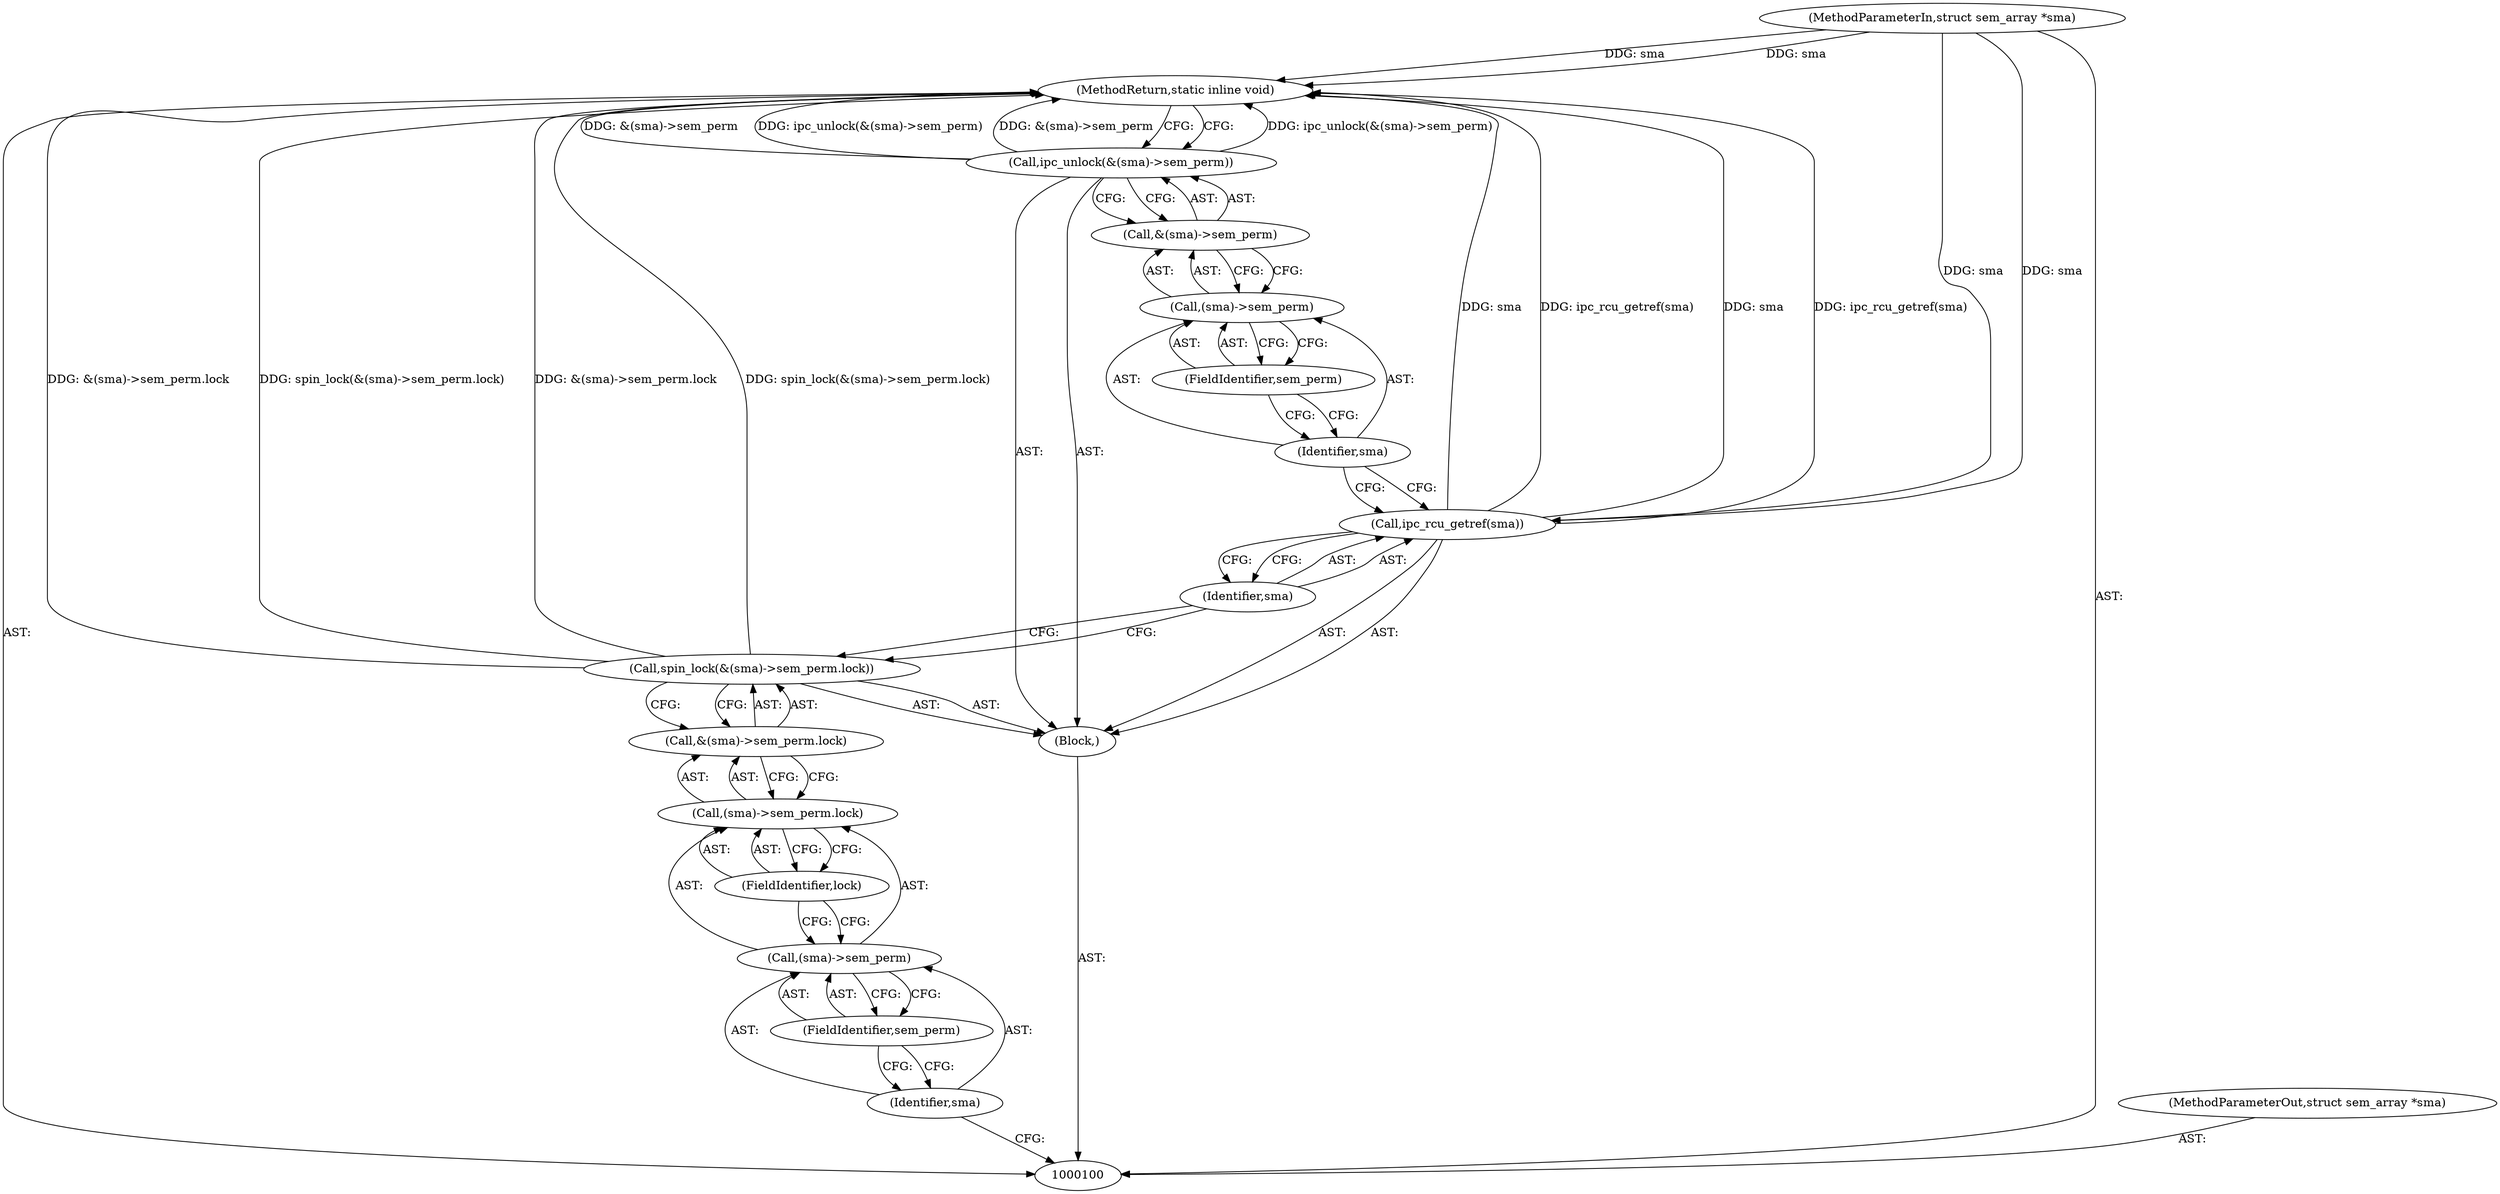 digraph "1_linux_6062a8dc0517bce23e3c2f7d2fea5e22411269a3_5" {
"1000117" [label="(MethodReturn,static inline void)"];
"1000101" [label="(MethodParameterIn,struct sem_array *sma)"];
"1000148" [label="(MethodParameterOut,struct sem_array *sma)"];
"1000102" [label="(Block,)"];
"1000103" [label="(Call,spin_lock(&(sma)->sem_perm.lock))"];
"1000104" [label="(Call,&(sma)->sem_perm.lock)"];
"1000105" [label="(Call,(sma)->sem_perm.lock)"];
"1000106" [label="(Call,(sma)->sem_perm)"];
"1000107" [label="(Identifier,sma)"];
"1000108" [label="(FieldIdentifier,sem_perm)"];
"1000109" [label="(FieldIdentifier,lock)"];
"1000110" [label="(Call,ipc_rcu_getref(sma))"];
"1000111" [label="(Identifier,sma)"];
"1000112" [label="(Call,ipc_unlock(&(sma)->sem_perm))"];
"1000113" [label="(Call,&(sma)->sem_perm)"];
"1000114" [label="(Call,(sma)->sem_perm)"];
"1000115" [label="(Identifier,sma)"];
"1000116" [label="(FieldIdentifier,sem_perm)"];
"1000117" -> "1000100"  [label="AST: "];
"1000117" -> "1000112"  [label="CFG: "];
"1000103" -> "1000117"  [label="DDG: &(sma)->sem_perm.lock"];
"1000103" -> "1000117"  [label="DDG: spin_lock(&(sma)->sem_perm.lock)"];
"1000112" -> "1000117"  [label="DDG: ipc_unlock(&(sma)->sem_perm)"];
"1000112" -> "1000117"  [label="DDG: &(sma)->sem_perm"];
"1000110" -> "1000117"  [label="DDG: sma"];
"1000110" -> "1000117"  [label="DDG: ipc_rcu_getref(sma)"];
"1000101" -> "1000117"  [label="DDG: sma"];
"1000101" -> "1000100"  [label="AST: "];
"1000101" -> "1000117"  [label="DDG: sma"];
"1000101" -> "1000110"  [label="DDG: sma"];
"1000148" -> "1000100"  [label="AST: "];
"1000102" -> "1000100"  [label="AST: "];
"1000103" -> "1000102"  [label="AST: "];
"1000110" -> "1000102"  [label="AST: "];
"1000112" -> "1000102"  [label="AST: "];
"1000103" -> "1000102"  [label="AST: "];
"1000103" -> "1000104"  [label="CFG: "];
"1000104" -> "1000103"  [label="AST: "];
"1000111" -> "1000103"  [label="CFG: "];
"1000103" -> "1000117"  [label="DDG: &(sma)->sem_perm.lock"];
"1000103" -> "1000117"  [label="DDG: spin_lock(&(sma)->sem_perm.lock)"];
"1000104" -> "1000103"  [label="AST: "];
"1000104" -> "1000105"  [label="CFG: "];
"1000105" -> "1000104"  [label="AST: "];
"1000103" -> "1000104"  [label="CFG: "];
"1000105" -> "1000104"  [label="AST: "];
"1000105" -> "1000109"  [label="CFG: "];
"1000106" -> "1000105"  [label="AST: "];
"1000109" -> "1000105"  [label="AST: "];
"1000104" -> "1000105"  [label="CFG: "];
"1000106" -> "1000105"  [label="AST: "];
"1000106" -> "1000108"  [label="CFG: "];
"1000107" -> "1000106"  [label="AST: "];
"1000108" -> "1000106"  [label="AST: "];
"1000109" -> "1000106"  [label="CFG: "];
"1000107" -> "1000106"  [label="AST: "];
"1000107" -> "1000100"  [label="CFG: "];
"1000108" -> "1000107"  [label="CFG: "];
"1000108" -> "1000106"  [label="AST: "];
"1000108" -> "1000107"  [label="CFG: "];
"1000106" -> "1000108"  [label="CFG: "];
"1000109" -> "1000105"  [label="AST: "];
"1000109" -> "1000106"  [label="CFG: "];
"1000105" -> "1000109"  [label="CFG: "];
"1000110" -> "1000102"  [label="AST: "];
"1000110" -> "1000111"  [label="CFG: "];
"1000111" -> "1000110"  [label="AST: "];
"1000115" -> "1000110"  [label="CFG: "];
"1000110" -> "1000117"  [label="DDG: sma"];
"1000110" -> "1000117"  [label="DDG: ipc_rcu_getref(sma)"];
"1000101" -> "1000110"  [label="DDG: sma"];
"1000111" -> "1000110"  [label="AST: "];
"1000111" -> "1000103"  [label="CFG: "];
"1000110" -> "1000111"  [label="CFG: "];
"1000112" -> "1000102"  [label="AST: "];
"1000112" -> "1000113"  [label="CFG: "];
"1000113" -> "1000112"  [label="AST: "];
"1000117" -> "1000112"  [label="CFG: "];
"1000112" -> "1000117"  [label="DDG: ipc_unlock(&(sma)->sem_perm)"];
"1000112" -> "1000117"  [label="DDG: &(sma)->sem_perm"];
"1000113" -> "1000112"  [label="AST: "];
"1000113" -> "1000114"  [label="CFG: "];
"1000114" -> "1000113"  [label="AST: "];
"1000112" -> "1000113"  [label="CFG: "];
"1000114" -> "1000113"  [label="AST: "];
"1000114" -> "1000116"  [label="CFG: "];
"1000115" -> "1000114"  [label="AST: "];
"1000116" -> "1000114"  [label="AST: "];
"1000113" -> "1000114"  [label="CFG: "];
"1000115" -> "1000114"  [label="AST: "];
"1000115" -> "1000110"  [label="CFG: "];
"1000116" -> "1000115"  [label="CFG: "];
"1000116" -> "1000114"  [label="AST: "];
"1000116" -> "1000115"  [label="CFG: "];
"1000114" -> "1000116"  [label="CFG: "];
}
